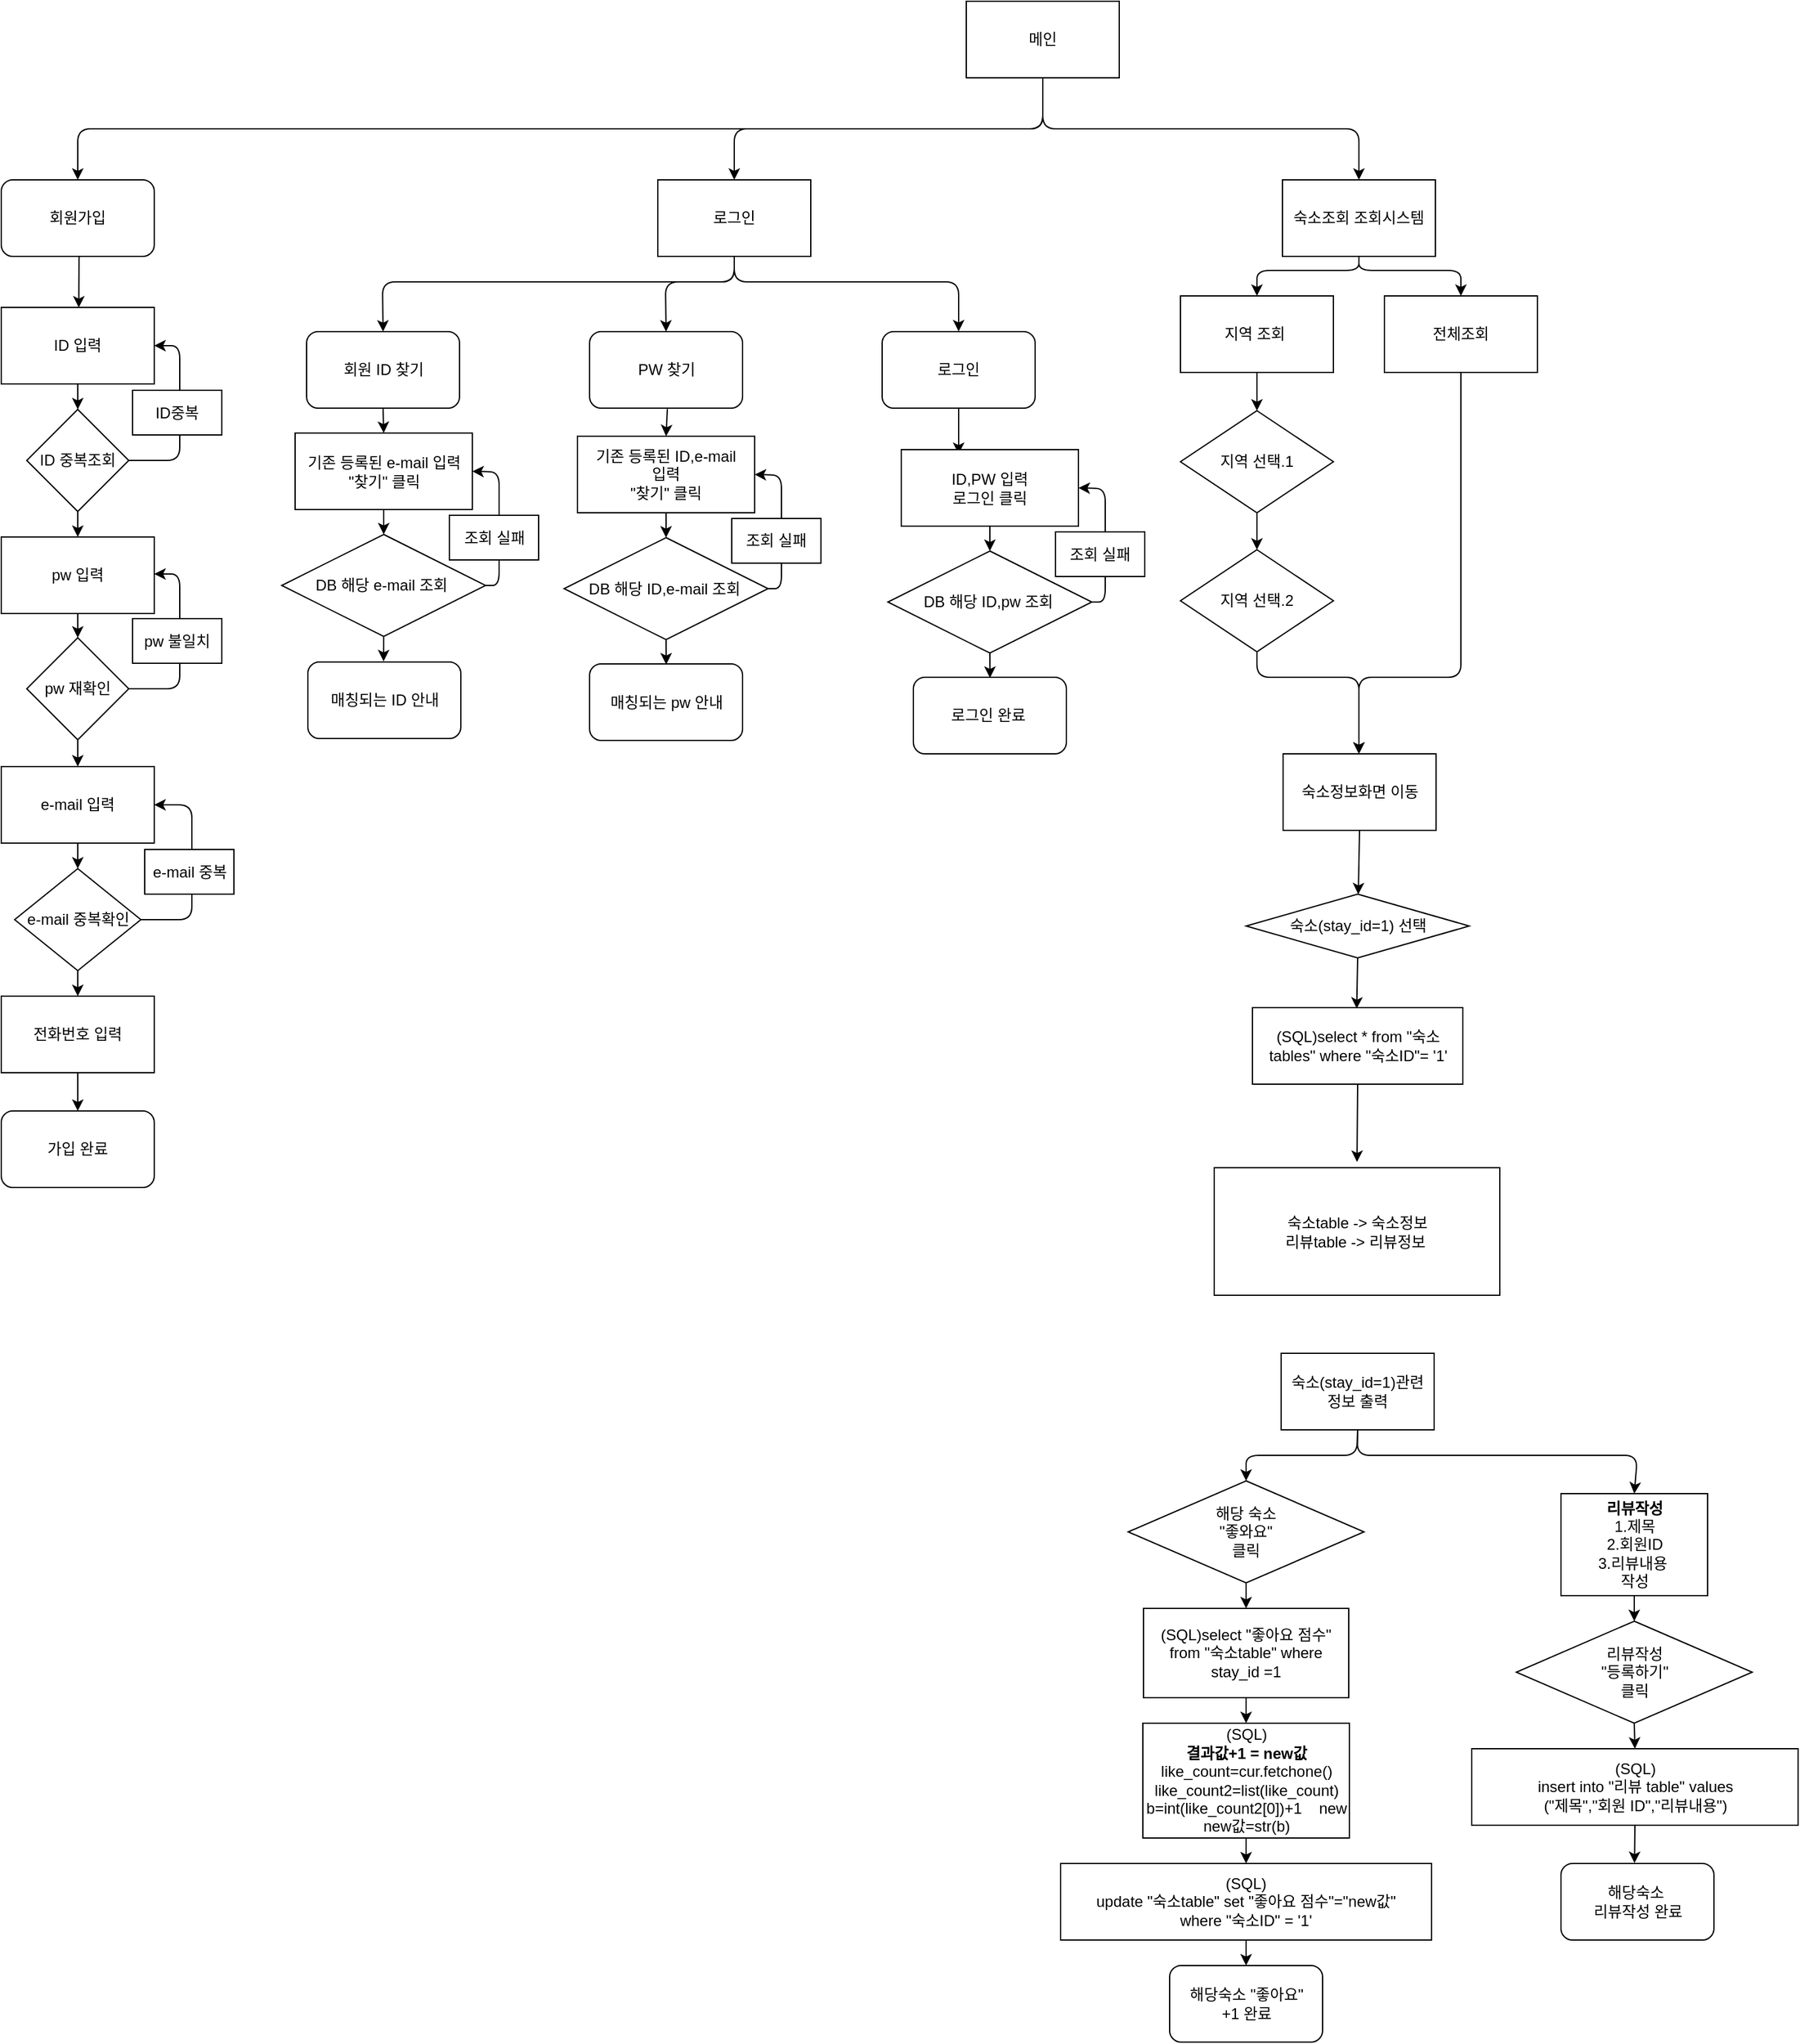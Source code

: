 <mxfile version="10.6.3" type="github"><diagram id="TiEX6sdzkqarYXxV6G8R" name="íì´ì§-1"><mxGraphModel dx="2629" dy="2206" grid="1" gridSize="10" guides="1" tooltips="1" connect="1" arrows="1" fold="1" page="1" pageScale="1" pageWidth="827" pageHeight="1169" math="0" shadow="0"><root><mxCell id="0"/><mxCell id="1" parent="0"/><mxCell id="2lV5fqTnc-w4CJdcRioH-1" value="메인" style="rounded=0;whiteSpace=wrap;html=1;" parent="1" vertex="1"><mxGeometry x="147" y="-260" width="120" height="60" as="geometry"/></mxCell><mxCell id="2lV5fqTnc-w4CJdcRioH-4" value="숙소조회 조회시스템" style="rounded=0;whiteSpace=wrap;html=1;" parent="1" vertex="1"><mxGeometry x="395" y="-120" width="120" height="60" as="geometry"/></mxCell><mxCell id="2lV5fqTnc-w4CJdcRioH-13" value="전체조회" style="rounded=0;whiteSpace=wrap;html=1;" parent="1" vertex="1"><mxGeometry x="475" y="-29" width="120" height="60" as="geometry"/></mxCell><mxCell id="2lV5fqTnc-w4CJdcRioH-14" value="지역 조회&amp;nbsp;" style="rounded=0;whiteSpace=wrap;html=1;" parent="1" vertex="1"><mxGeometry x="315" y="-29" width="120" height="60" as="geometry"/></mxCell><mxCell id="2lV5fqTnc-w4CJdcRioH-15" value="지역 선택.1" style="rhombus;whiteSpace=wrap;html=1;" parent="1" vertex="1"><mxGeometry x="315" y="61" width="120" height="80" as="geometry"/></mxCell><mxCell id="2lV5fqTnc-w4CJdcRioH-17" value="" style="endArrow=classic;html=1;exitX=0.5;exitY=1;exitDx=0;exitDy=0;entryX=0.5;entryY=0;entryDx=0;entryDy=0;" parent="1" source="2lV5fqTnc-w4CJdcRioH-14" target="2lV5fqTnc-w4CJdcRioH-15" edge="1"><mxGeometry width="50" height="50" relative="1" as="geometry"><mxPoint x="105" y="341" as="sourcePoint"/><mxPoint x="155" y="291" as="targetPoint"/></mxGeometry></mxCell><mxCell id="2lV5fqTnc-w4CJdcRioH-18" value="" style="endArrow=classic;html=1;" parent="1" edge="1"><mxGeometry width="50" height="50" relative="1" as="geometry"><mxPoint x="375" y="230" as="sourcePoint"/><mxPoint x="455" y="330" as="targetPoint"/><Array as="points"><mxPoint x="375" y="270"/><mxPoint x="455" y="270"/></Array></mxGeometry></mxCell><mxCell id="2lV5fqTnc-w4CJdcRioH-19" value="" style="endArrow=classic;html=1;exitX=0.5;exitY=1;exitDx=0;exitDy=0;" parent="1" source="2lV5fqTnc-w4CJdcRioH-13" edge="1"><mxGeometry width="50" height="50" relative="1" as="geometry"><mxPoint x="105" y="341" as="sourcePoint"/><mxPoint x="455" y="330" as="targetPoint"/><Array as="points"><mxPoint x="535" y="161"/><mxPoint x="535" y="270"/><mxPoint x="455" y="270"/></Array></mxGeometry></mxCell><mxCell id="2lV5fqTnc-w4CJdcRioH-20" value="" style="endArrow=classic;html=1;exitX=0.5;exitY=1;exitDx=0;exitDy=0;entryX=0.5;entryY=0;entryDx=0;entryDy=0;" parent="1" source="2lV5fqTnc-w4CJdcRioH-4" target="2lV5fqTnc-w4CJdcRioH-14" edge="1"><mxGeometry width="50" height="50" relative="1" as="geometry"><mxPoint x="410" y="71" as="sourcePoint"/><mxPoint x="460" y="21" as="targetPoint"/><Array as="points"><mxPoint x="455" y="-49"/><mxPoint x="375" y="-49"/></Array></mxGeometry></mxCell><mxCell id="2lV5fqTnc-w4CJdcRioH-22" value="" style="endArrow=classic;html=1;exitX=0.5;exitY=1;exitDx=0;exitDy=0;entryX=0.5;entryY=0;entryDx=0;entryDy=0;" parent="1" source="2lV5fqTnc-w4CJdcRioH-4" target="2lV5fqTnc-w4CJdcRioH-13" edge="1"><mxGeometry width="50" height="50" relative="1" as="geometry"><mxPoint x="450" y="81" as="sourcePoint"/><mxPoint x="500" y="31" as="targetPoint"/><Array as="points"><mxPoint x="455" y="-49"/><mxPoint x="535" y="-49"/></Array></mxGeometry></mxCell><mxCell id="2lV5fqTnc-w4CJdcRioH-25" value="" style="endArrow=classic;html=1;exitX=0.5;exitY=1;exitDx=0;exitDy=0;entryX=0.5;entryY=0;entryDx=0;entryDy=0;" parent="1" source="4Fy2XOee_5TcS00iUoXH-9" edge="1"><mxGeometry width="50" height="50" relative="1" as="geometry"><mxPoint x="453.259" y="496" as="sourcePoint"/><mxPoint x="453.259" y="529.793" as="targetPoint"/></mxGeometry></mxCell><mxCell id="2lV5fqTnc-w4CJdcRioH-38" value="" style="endArrow=classic;html=1;exitX=0.5;exitY=1;exitDx=0;exitDy=0;" parent="1" edge="1"><mxGeometry width="50" height="50" relative="1" as="geometry"><mxPoint x="141" y="58.833" as="sourcePoint"/><mxPoint x="141" y="95" as="targetPoint"/></mxGeometry></mxCell><mxCell id="2lV5fqTnc-w4CJdcRioH-43" value="로그인" style="rounded=0;whiteSpace=wrap;html=1;" parent="1" vertex="1"><mxGeometry x="-95" y="-120" width="120" height="60" as="geometry"/></mxCell><mxCell id="2lV5fqTnc-w4CJdcRioH-59" value="" style="endArrow=classic;html=1;exitX=0.5;exitY=1;exitDx=0;exitDy=0;entryX=0.5;entryY=0;entryDx=0;entryDy=0;" parent="1" edge="1"><mxGeometry width="50" height="50" relative="1" as="geometry"><mxPoint x="-549" y="-60.333" as="sourcePoint"/><mxPoint x="-549.207" y="-19.862" as="targetPoint"/></mxGeometry></mxCell><mxCell id="2lV5fqTnc-w4CJdcRioH-72" value="" style="endArrow=classic;html=1;exitX=0.5;exitY=1;exitDx=0;exitDy=0;entryX=0.5;entryY=0;entryDx=0;entryDy=0;" parent="1" source="2lV5fqTnc-w4CJdcRioH-43" target="4Fy2XOee_5TcS00iUoXH-91" edge="1"><mxGeometry width="50" height="50" relative="1" as="geometry"><mxPoint x="-300" y="-40" as="sourcePoint"/><mxPoint x="-219" y="-0.333" as="targetPoint"/><Array as="points"><mxPoint x="-35" y="-40"/><mxPoint x="-89" y="-40"/></Array></mxGeometry></mxCell><mxCell id="2lV5fqTnc-w4CJdcRioH-73" value="" style="endArrow=classic;html=1;exitX=0.5;exitY=1;exitDx=0;exitDy=0;entryX=0.5;entryY=0;entryDx=0;entryDy=0;" parent="1" source="2lV5fqTnc-w4CJdcRioH-43" edge="1"><mxGeometry width="50" height="50" relative="1" as="geometry"><mxPoint x="130" y="-40" as="sourcePoint"/><mxPoint x="141" y="-1.167" as="targetPoint"/><Array as="points"><mxPoint x="-35" y="-40"/><mxPoint x="141" y="-40"/></Array></mxGeometry></mxCell><mxCell id="2lV5fqTnc-w4CJdcRioH-75" value="지역 선택.2" style="rhombus;whiteSpace=wrap;html=1;" parent="1" vertex="1"><mxGeometry x="315" y="170" width="120" height="80" as="geometry"/></mxCell><mxCell id="2lV5fqTnc-w4CJdcRioH-76" value="" style="endArrow=classic;html=1;exitX=0.5;exitY=1;exitDx=0;exitDy=0;entryX=0.5;entryY=0;entryDx=0;entryDy=0;" parent="1" source="2lV5fqTnc-w4CJdcRioH-15" target="2lV5fqTnc-w4CJdcRioH-75" edge="1"><mxGeometry width="50" height="50" relative="1" as="geometry"><mxPoint x="290" y="255" as="sourcePoint"/><mxPoint x="340" y="205" as="targetPoint"/></mxGeometry></mxCell><mxCell id="2lV5fqTnc-w4CJdcRioH-77" value="" style="endArrow=classic;html=1;exitX=0.5;exitY=1;exitDx=0;exitDy=0;entryX=0.5;entryY=0;entryDx=0;entryDy=0;" parent="1" source="2lV5fqTnc-w4CJdcRioH-1" target="2lV5fqTnc-w4CJdcRioH-43" edge="1"><mxGeometry width="50" height="50" relative="1" as="geometry"><mxPoint x="20" y="-150" as="sourcePoint"/><mxPoint x="70" y="-200" as="targetPoint"/><Array as="points"><mxPoint x="207" y="-160"/><mxPoint x="-35" y="-160"/></Array></mxGeometry></mxCell><mxCell id="2lV5fqTnc-w4CJdcRioH-78" value="" style="endArrow=classic;html=1;exitX=0.5;exitY=1;exitDx=0;exitDy=0;entryX=0.5;entryY=0;entryDx=0;entryDy=0;" parent="1" source="2lV5fqTnc-w4CJdcRioH-1" target="2lV5fqTnc-w4CJdcRioH-4" edge="1"><mxGeometry width="50" height="50" relative="1" as="geometry"><mxPoint x="420" y="-180" as="sourcePoint"/><mxPoint x="470" y="-230" as="targetPoint"/><Array as="points"><mxPoint x="207" y="-160"/><mxPoint x="455" y="-160"/></Array></mxGeometry></mxCell><mxCell id="4Fy2XOee_5TcS00iUoXH-2" value="숙소(stay_id=1)관련 정보 출력" style="rounded=0;whiteSpace=wrap;html=1;" parent="1" vertex="1"><mxGeometry x="394" y="800" width="120" height="60" as="geometry"/></mxCell><mxCell id="4Fy2XOee_5TcS00iUoXH-6" value="(SQL)select &quot;좋아요 점수&quot; from &quot;숙소table&quot; where stay_id =1" style="rounded=0;whiteSpace=wrap;html=1;" parent="1" vertex="1"><mxGeometry x="286" y="1000" width="161" height="70" as="geometry"/></mxCell><mxCell id="4Fy2XOee_5TcS00iUoXH-9" value="숙소(stay_id=1) 선택" style="rhombus;whiteSpace=wrap;html=1;" parent="1" vertex="1"><mxGeometry x="366.5" y="440" width="175" height="50" as="geometry"/></mxCell><mxCell id="4Fy2XOee_5TcS00iUoXH-11" value="&lt;span&gt;(SQL)select * from &quot;숙소tables&quot; where &quot;숙소ID&quot;= '1'&lt;/span&gt;" style="rounded=0;whiteSpace=wrap;html=1;" parent="1" vertex="1"><mxGeometry x="371.5" y="529" width="165" height="60" as="geometry"/></mxCell><mxCell id="4Fy2XOee_5TcS00iUoXH-12" value="&lt;span&gt;해당 숙소&lt;br&gt;&amp;nbsp;&quot;좋와요&quot;&amp;nbsp;&lt;/span&gt;&lt;br&gt;&lt;span&gt;클릭&lt;/span&gt;" style="rhombus;whiteSpace=wrap;html=1;" parent="1" vertex="1"><mxGeometry x="274" y="900" width="185" height="80" as="geometry"/></mxCell><mxCell id="4Fy2XOee_5TcS00iUoXH-14" value="" style="endArrow=classic;html=1;exitX=0.5;exitY=1;exitDx=0;exitDy=0;" parent="1" source="4Fy2XOee_5TcS00iUoXH-11" edge="1"><mxGeometry width="50" height="50" relative="1" as="geometry"><mxPoint x="278.5" y="630" as="sourcePoint"/><mxPoint x="453.5" y="650" as="targetPoint"/></mxGeometry></mxCell><mxCell id="4Fy2XOee_5TcS00iUoXH-15" value="" style="endArrow=classic;html=1;exitX=0.5;exitY=1;exitDx=0;exitDy=0;entryX=0.5;entryY=0;entryDx=0;entryDy=0;" parent="1" source="4Fy2XOee_5TcS00iUoXH-2" target="4Fy2XOee_5TcS00iUoXH-12" edge="1"><mxGeometry width="50" height="50" relative="1" as="geometry"><mxPoint x="278.5" y="890" as="sourcePoint"/><mxPoint x="328.5" y="840" as="targetPoint"/><Array as="points"><mxPoint x="453.5" y="880"/><mxPoint x="366.5" y="880"/></Array></mxGeometry></mxCell><mxCell id="4Fy2XOee_5TcS00iUoXH-16" value="" style="endArrow=classic;html=1;exitX=0.5;exitY=1;exitDx=0;exitDy=0;entryX=0.5;entryY=0;entryDx=0;entryDy=0;" parent="1" source="4Fy2XOee_5TcS00iUoXH-12" target="4Fy2XOee_5TcS00iUoXH-6" edge="1"><mxGeometry width="50" height="50" relative="1" as="geometry"><mxPoint x="158.5" y="1000" as="sourcePoint"/><mxPoint x="208.5" y="950" as="targetPoint"/></mxGeometry></mxCell><mxCell id="4Fy2XOee_5TcS00iUoXH-17" value="(SQL)&lt;div&gt;&lt;b&gt;결과값+1 = new값&lt;/b&gt;&lt;/div&gt;&lt;div&gt;like_count=cur.fetchone()&lt;/div&gt;&lt;div&gt;&lt;span&gt;like_count2=list(like_count)&lt;/span&gt;&lt;br&gt;&lt;/div&gt;&lt;div&gt;&lt;span&gt;b=int(like_count2[0])+1&lt;/span&gt;&lt;span&gt;&amp;nbsp; &amp;nbsp; new new값=str(b)&lt;/span&gt;&lt;br&gt;&lt;/div&gt;" style="rounded=0;whiteSpace=wrap;html=1;" parent="1" vertex="1"><mxGeometry x="285.5" y="1090" width="162" height="90" as="geometry"/></mxCell><mxCell id="4Fy2XOee_5TcS00iUoXH-18" value="" style="endArrow=classic;html=1;exitX=0.5;exitY=1;exitDx=0;exitDy=0;entryX=0.5;entryY=0;entryDx=0;entryDy=0;" parent="1" source="4Fy2XOee_5TcS00iUoXH-6" target="4Fy2XOee_5TcS00iUoXH-17" edge="1"><mxGeometry width="50" height="50" relative="1" as="geometry"><mxPoint x="228.5" y="1130" as="sourcePoint"/><mxPoint x="278.5" y="1080" as="targetPoint"/></mxGeometry></mxCell><mxCell id="4Fy2XOee_5TcS00iUoXH-19" value="(SQL)&lt;br&gt;update &quot;숙소table&quot; set &quot;좋아요 점수&quot;=&quot;new값&quot;&lt;br&gt;where &quot;숙소ID&quot; = '1'" style="rounded=0;whiteSpace=wrap;html=1;" parent="1" vertex="1"><mxGeometry x="221" y="1200" width="291" height="60" as="geometry"/></mxCell><mxCell id="4Fy2XOee_5TcS00iUoXH-20" value="" style="endArrow=classic;html=1;exitX=0.5;exitY=1;exitDx=0;exitDy=0;entryX=0.5;entryY=0;entryDx=0;entryDy=0;" parent="1" source="4Fy2XOee_5TcS00iUoXH-17" target="4Fy2XOee_5TcS00iUoXH-19" edge="1"><mxGeometry width="50" height="50" relative="1" as="geometry"><mxPoint x="148.5" y="1200" as="sourcePoint"/><mxPoint x="198.5" y="1150" as="targetPoint"/></mxGeometry></mxCell><mxCell id="4Fy2XOee_5TcS00iUoXH-21" value="해당숙소 &quot;좋아요&quot;&lt;br&gt;+1 완료&lt;br&gt;" style="rounded=1;whiteSpace=wrap;html=1;" parent="1" vertex="1"><mxGeometry x="306.5" y="1280" width="120" height="60" as="geometry"/></mxCell><mxCell id="4Fy2XOee_5TcS00iUoXH-23" value="" style="endArrow=classic;html=1;exitX=0.5;exitY=1;exitDx=0;exitDy=0;entryX=0.5;entryY=0;entryDx=0;entryDy=0;" parent="1" source="4Fy2XOee_5TcS00iUoXH-19" target="4Fy2XOee_5TcS00iUoXH-21" edge="1"><mxGeometry width="50" height="50" relative="1" as="geometry"><mxPoint x="208.5" y="1330" as="sourcePoint"/><mxPoint x="258.5" y="1280" as="targetPoint"/></mxGeometry></mxCell><mxCell id="4Fy2XOee_5TcS00iUoXH-24" value="(SQL)&lt;br&gt;insert into &quot;리뷰 table&quot; values&lt;br&gt;(&quot;제목&quot;,&quot;회원 ID&quot;,&quot;리뷰내용&quot;)" style="rounded=0;whiteSpace=wrap;html=1;" parent="1" vertex="1"><mxGeometry x="543.5" y="1110" width="256" height="60" as="geometry"/></mxCell><mxCell id="4Fy2XOee_5TcS00iUoXH-25" value="리뷰작성&lt;br&gt;&quot;등록하기&quot;&lt;br&gt;클릭&lt;br&gt;" style="rhombus;whiteSpace=wrap;html=1;" parent="1" vertex="1"><mxGeometry x="578.5" y="1010" width="185" height="80" as="geometry"/></mxCell><mxCell id="4Fy2XOee_5TcS00iUoXH-26" value="" style="endArrow=classic;html=1;exitX=0.5;exitY=1;exitDx=0;exitDy=0;entryX=0.5;entryY=0;entryDx=0;entryDy=0;" parent="1" source="4Fy2XOee_5TcS00iUoXH-25" target="4Fy2XOee_5TcS00iUoXH-24" edge="1"><mxGeometry width="50" height="50" relative="1" as="geometry"><mxPoint x="463" y="1120" as="sourcePoint"/><mxPoint x="513" y="1070" as="targetPoint"/></mxGeometry></mxCell><mxCell id="4Fy2XOee_5TcS00iUoXH-28" value="" style="endArrow=classic;html=1;exitX=0.5;exitY=1;exitDx=0;exitDy=0;entryX=0.5;entryY=0;entryDx=0;entryDy=0;" parent="1" source="4Fy2XOee_5TcS00iUoXH-24" edge="1"><mxGeometry width="50" height="50" relative="1" as="geometry"><mxPoint x="854.5" y="1310" as="sourcePoint"/><mxPoint x="671.167" y="1199.667" as="targetPoint"/></mxGeometry></mxCell><mxCell id="4Fy2XOee_5TcS00iUoXH-31" value="해당숙소&amp;nbsp;&lt;br&gt;리뷰작성 완료&lt;br&gt;" style="rounded=1;whiteSpace=wrap;html=1;" parent="1" vertex="1"><mxGeometry x="613.5" y="1200" width="120" height="60" as="geometry"/></mxCell><mxCell id="4Fy2XOee_5TcS00iUoXH-34" value="" style="endArrow=classic;html=1;exitX=0.5;exitY=1;exitDx=0;exitDy=0;entryX=0.5;entryY=0;entryDx=0;entryDy=0;" parent="1" source="4Fy2XOee_5TcS00iUoXH-2" target="4Fy2XOee_5TcS00iUoXH-35" edge="1"><mxGeometry width="50" height="50" relative="1" as="geometry"><mxPoint x="558.5" y="930" as="sourcePoint"/><mxPoint x="673.5" y="920" as="targetPoint"/><Array as="points"><mxPoint x="453.5" y="880"/><mxPoint x="673.5" y="880"/></Array></mxGeometry></mxCell><mxCell id="4Fy2XOee_5TcS00iUoXH-35" value="&lt;b&gt;리뷰작성&lt;/b&gt;&lt;br&gt;1.제목&lt;br&gt;2.회원ID&lt;br&gt;3.리뷰내용&amp;nbsp;&lt;br&gt;작성&lt;br&gt;" style="rounded=0;whiteSpace=wrap;html=1;" parent="1" vertex="1"><mxGeometry x="613.5" y="910" width="115" height="80" as="geometry"/></mxCell><mxCell id="4Fy2XOee_5TcS00iUoXH-36" value="" style="endArrow=classic;html=1;exitX=0.5;exitY=1;exitDx=0;exitDy=0;entryX=0.5;entryY=0;entryDx=0;entryDy=0;" parent="1" source="4Fy2XOee_5TcS00iUoXH-35" target="4Fy2XOee_5TcS00iUoXH-25" edge="1"><mxGeometry width="50" height="50" relative="1" as="geometry"><mxPoint x="778.5" y="1050" as="sourcePoint"/><mxPoint x="828.5" y="1000" as="targetPoint"/></mxGeometry></mxCell><mxCell id="4Fy2XOee_5TcS00iUoXH-41" value="ID 입력" style="rounded=0;whiteSpace=wrap;html=1;" parent="1" vertex="1"><mxGeometry x="-610" y="-20" width="120" height="60" as="geometry"/></mxCell><mxCell id="4Fy2XOee_5TcS00iUoXH-42" value="ID 중복조회" style="rhombus;whiteSpace=wrap;html=1;" parent="1" vertex="1"><mxGeometry x="-590" y="60" width="80" height="80" as="geometry"/></mxCell><mxCell id="4Fy2XOee_5TcS00iUoXH-43" value="pw 입력" style="rounded=0;whiteSpace=wrap;html=1;" parent="1" vertex="1"><mxGeometry x="-610" y="160" width="120" height="60" as="geometry"/></mxCell><mxCell id="4Fy2XOee_5TcS00iUoXH-44" value="pw 재확인" style="rhombus;whiteSpace=wrap;html=1;" parent="1" vertex="1"><mxGeometry x="-590" y="239" width="80" height="80" as="geometry"/></mxCell><mxCell id="4Fy2XOee_5TcS00iUoXH-45" value="e-mail 입력" style="rounded=0;whiteSpace=wrap;html=1;" parent="1" vertex="1"><mxGeometry x="-610" y="340" width="120" height="60" as="geometry"/></mxCell><mxCell id="4Fy2XOee_5TcS00iUoXH-46" value="e-mail 중복확인" style="rhombus;whiteSpace=wrap;html=1;" parent="1" vertex="1"><mxGeometry x="-599.5" y="420" width="99" height="80" as="geometry"/></mxCell><mxCell id="4Fy2XOee_5TcS00iUoXH-47" value="전화번호 입력" style="rounded=0;whiteSpace=wrap;html=1;" parent="1" vertex="1"><mxGeometry x="-610" y="520" width="120" height="60" as="geometry"/></mxCell><mxCell id="4Fy2XOee_5TcS00iUoXH-49" value="회원가입" style="rounded=1;whiteSpace=wrap;html=1;" parent="1" vertex="1"><mxGeometry x="-610" y="-120" width="120" height="60" as="geometry"/></mxCell><mxCell id="4Fy2XOee_5TcS00iUoXH-50" value="가입 완료" style="rounded=1;whiteSpace=wrap;html=1;" parent="1" vertex="1"><mxGeometry x="-610" y="610" width="120" height="60" as="geometry"/></mxCell><mxCell id="4Fy2XOee_5TcS00iUoXH-52" value="" style="endArrow=classic;html=1;exitX=0.5;exitY=1;exitDx=0;exitDy=0;" parent="1" source="4Fy2XOee_5TcS00iUoXH-41" target="4Fy2XOee_5TcS00iUoXH-42" edge="1"><mxGeometry width="50" height="50" relative="1" as="geometry"><mxPoint x="-735" y="260" as="sourcePoint"/><mxPoint x="-685" y="210" as="targetPoint"/></mxGeometry></mxCell><mxCell id="4Fy2XOee_5TcS00iUoXH-53" value="" style="endArrow=classic;html=1;exitX=0.5;exitY=1;exitDx=0;exitDy=0;entryX=0.5;entryY=0;entryDx=0;entryDy=0;" parent="1" source="4Fy2XOee_5TcS00iUoXH-42" target="4Fy2XOee_5TcS00iUoXH-43" edge="1"><mxGeometry width="50" height="50" relative="1" as="geometry"><mxPoint x="-675" y="230" as="sourcePoint"/><mxPoint x="-625" y="180" as="targetPoint"/></mxGeometry></mxCell><mxCell id="4Fy2XOee_5TcS00iUoXH-54" value="" style="endArrow=classic;html=1;exitX=0.5;exitY=1;exitDx=0;exitDy=0;entryX=0.5;entryY=0;entryDx=0;entryDy=0;" parent="1" source="4Fy2XOee_5TcS00iUoXH-43" target="4Fy2XOee_5TcS00iUoXH-44" edge="1"><mxGeometry width="50" height="50" relative="1" as="geometry"><mxPoint x="-675" y="240" as="sourcePoint"/><mxPoint x="-625" y="190" as="targetPoint"/></mxGeometry></mxCell><mxCell id="4Fy2XOee_5TcS00iUoXH-55" value="" style="endArrow=classic;html=1;exitX=0.5;exitY=1;exitDx=0;exitDy=0;" parent="1" source="4Fy2XOee_5TcS00iUoXH-44" target="4Fy2XOee_5TcS00iUoXH-45" edge="1"><mxGeometry width="50" height="50" relative="1" as="geometry"><mxPoint x="-695" y="360" as="sourcePoint"/><mxPoint x="-645" y="310" as="targetPoint"/></mxGeometry></mxCell><mxCell id="4Fy2XOee_5TcS00iUoXH-56" value="" style="endArrow=classic;html=1;exitX=0.5;exitY=1;exitDx=0;exitDy=0;entryX=0.5;entryY=0;entryDx=0;entryDy=0;" parent="1" source="4Fy2XOee_5TcS00iUoXH-45" target="4Fy2XOee_5TcS00iUoXH-46" edge="1"><mxGeometry width="50" height="50" relative="1" as="geometry"><mxPoint x="-695" y="480" as="sourcePoint"/><mxPoint x="-645" y="430" as="targetPoint"/></mxGeometry></mxCell><mxCell id="4Fy2XOee_5TcS00iUoXH-57" value="" style="endArrow=classic;html=1;exitX=0.5;exitY=1;exitDx=0;exitDy=0;entryX=0.5;entryY=0;entryDx=0;entryDy=0;" parent="1" source="4Fy2XOee_5TcS00iUoXH-46" target="4Fy2XOee_5TcS00iUoXH-47" edge="1"><mxGeometry width="50" height="50" relative="1" as="geometry"><mxPoint x="-795" y="530" as="sourcePoint"/><mxPoint x="-745" y="480" as="targetPoint"/></mxGeometry></mxCell><mxCell id="4Fy2XOee_5TcS00iUoXH-58" value="" style="endArrow=classic;html=1;exitX=0.5;exitY=1;exitDx=0;exitDy=0;entryX=0.5;entryY=0;entryDx=0;entryDy=0;" parent="1" source="4Fy2XOee_5TcS00iUoXH-47" target="4Fy2XOee_5TcS00iUoXH-50" edge="1"><mxGeometry width="50" height="50" relative="1" as="geometry"><mxPoint x="-765" y="620" as="sourcePoint"/><mxPoint x="-715" y="570" as="targetPoint"/></mxGeometry></mxCell><mxCell id="4Fy2XOee_5TcS00iUoXH-60" value="" style="endArrow=classic;html=1;exitX=1;exitY=0.5;exitDx=0;exitDy=0;entryX=1;entryY=0.5;entryDx=0;entryDy=0;" parent="1" source="4Fy2XOee_5TcS00iUoXH-42" target="4Fy2XOee_5TcS00iUoXH-41" edge="1"><mxGeometry width="50" height="50" relative="1" as="geometry"><mxPoint x="-509.765" y="103.529" as="sourcePoint"/><mxPoint x="-489.765" y="-3.529" as="targetPoint"/><Array as="points"><mxPoint x="-470" y="100"/><mxPoint x="-470" y="10"/></Array></mxGeometry></mxCell><mxCell id="4Fy2XOee_5TcS00iUoXH-61" value="ID중복" style="rounded=0;whiteSpace=wrap;html=1;" parent="1" vertex="1"><mxGeometry x="-507" y="45" width="70" height="35" as="geometry"/></mxCell><mxCell id="4Fy2XOee_5TcS00iUoXH-62" value="" style="endArrow=classic;html=1;exitX=1;exitY=0.5;exitDx=0;exitDy=0;entryX=1;entryY=0.5;entryDx=0;entryDy=0;" parent="1" edge="1"><mxGeometry width="50" height="50" relative="1" as="geometry"><mxPoint x="-510" y="279" as="sourcePoint"/><mxPoint x="-490" y="189" as="targetPoint"/><Array as="points"><mxPoint x="-470" y="279"/><mxPoint x="-470" y="189"/></Array></mxGeometry></mxCell><mxCell id="4Fy2XOee_5TcS00iUoXH-63" value="pw 불일치" style="rounded=0;whiteSpace=wrap;html=1;" parent="1" vertex="1"><mxGeometry x="-507" y="224" width="70" height="35" as="geometry"/></mxCell><mxCell id="4Fy2XOee_5TcS00iUoXH-64" value="" style="endArrow=classic;html=1;exitX=1;exitY=0.5;exitDx=0;exitDy=0;entryX=1;entryY=0.5;entryDx=0;entryDy=0;" parent="1" target="4Fy2XOee_5TcS00iUoXH-45" edge="1"><mxGeometry width="50" height="50" relative="1" as="geometry"><mxPoint x="-500.5" y="460" as="sourcePoint"/><mxPoint x="-480.5" y="370" as="targetPoint"/><Array as="points"><mxPoint x="-460.5" y="460"/><mxPoint x="-460.5" y="370"/></Array></mxGeometry></mxCell><mxCell id="4Fy2XOee_5TcS00iUoXH-65" value="e-mail 중복" style="rounded=0;whiteSpace=wrap;html=1;" parent="1" vertex="1"><mxGeometry x="-497.5" y="405" width="70" height="35" as="geometry"/></mxCell><mxCell id="4Fy2XOee_5TcS00iUoXH-67" value="DB 해당 e-mail 조회&amp;nbsp;" style="rhombus;whiteSpace=wrap;html=1;" parent="1" vertex="1"><mxGeometry x="-390" y="158" width="160" height="80" as="geometry"/></mxCell><mxCell id="4Fy2XOee_5TcS00iUoXH-68" value="" style="endArrow=classic;html=1;exitX=0.5;exitY=1;exitDx=0;exitDy=0;entryX=0.5;entryY=0;entryDx=0;entryDy=0;" parent="1" target="4Fy2XOee_5TcS00iUoXH-76" edge="1"><mxGeometry width="50" height="50" relative="1" as="geometry"><mxPoint x="-310.5" y="59.2" as="sourcePoint"/><mxPoint x="-310.5" y="78" as="targetPoint"/></mxGeometry></mxCell><mxCell id="4Fy2XOee_5TcS00iUoXH-72" value="" style="endArrow=classic;html=1;exitX=0.5;exitY=1;exitDx=0;exitDy=0;entryX=0.5;entryY=0;entryDx=0;entryDy=0;" parent="1" source="2lV5fqTnc-w4CJdcRioH-43" target="4Fy2XOee_5TcS00iUoXH-73" edge="1"><mxGeometry width="50" height="50" relative="1" as="geometry"><mxPoint x="-229.397" y="-58.362" as="sourcePoint"/><mxPoint x="-421" y="1.2" as="targetPoint"/><Array as="points"><mxPoint x="-35" y="-40"/><mxPoint x="-311" y="-40"/></Array></mxGeometry></mxCell><mxCell id="4Fy2XOee_5TcS00iUoXH-73" value="회원 ID 찾기" style="rounded=1;whiteSpace=wrap;html=1;" parent="1" vertex="1"><mxGeometry x="-370.5" y="-1" width="120" height="60" as="geometry"/></mxCell><mxCell id="4Fy2XOee_5TcS00iUoXH-76" value="기존 등록된 e-mail 입력&lt;br&gt;&quot;찾기&quot; 클릭&lt;br&gt;" style="rounded=0;whiteSpace=wrap;html=1;" parent="1" vertex="1"><mxGeometry x="-379.5" y="78.5" width="139" height="60" as="geometry"/></mxCell><mxCell id="4Fy2XOee_5TcS00iUoXH-77" value="" style="endArrow=classic;html=1;exitX=0.5;exitY=1;exitDx=0;exitDy=0;" parent="1" source="4Fy2XOee_5TcS00iUoXH-67" edge="1"><mxGeometry width="50" height="50" relative="1" as="geometry"><mxPoint x="-303.3" y="238" as="sourcePoint"/><mxPoint x="-310.1" y="257.5" as="targetPoint"/></mxGeometry></mxCell><mxCell id="4Fy2XOee_5TcS00iUoXH-78" value="" style="endArrow=classic;html=1;exitX=0.5;exitY=1;exitDx=0;exitDy=0;entryX=0.5;entryY=0;entryDx=0;entryDy=0;" parent="1" source="4Fy2XOee_5TcS00iUoXH-76" target="4Fy2XOee_5TcS00iUoXH-67" edge="1"><mxGeometry width="50" height="50" relative="1" as="geometry"><mxPoint x="-479.5" y="198" as="sourcePoint"/><mxPoint x="-429.5" y="148" as="targetPoint"/></mxGeometry></mxCell><mxCell id="4Fy2XOee_5TcS00iUoXH-79" value="" style="endArrow=classic;html=1;exitX=1;exitY=0.5;exitDx=0;exitDy=0;entryX=1;entryY=0.5;entryDx=0;entryDy=0;" parent="1" source="4Fy2XOee_5TcS00iUoXH-67" target="4Fy2XOee_5TcS00iUoXH-76" edge="1"><mxGeometry width="50" height="50" relative="1" as="geometry"><mxPoint x="-469.5" y="218" as="sourcePoint"/><mxPoint x="-419.5" y="168" as="targetPoint"/><Array as="points"><mxPoint x="-219.5" y="198"/><mxPoint x="-219.5" y="109"/></Array></mxGeometry></mxCell><mxCell id="4Fy2XOee_5TcS00iUoXH-80" value="조회 실패" style="rounded=0;whiteSpace=wrap;html=1;" parent="1" vertex="1"><mxGeometry x="-258.5" y="143" width="70" height="35" as="geometry"/></mxCell><mxCell id="4Fy2XOee_5TcS00iUoXH-83" value="DB 해당 ID,e-mail 조회&amp;nbsp;" style="rhombus;whiteSpace=wrap;html=1;" parent="1" vertex="1"><mxGeometry x="-168.5" y="160.5" width="160" height="80" as="geometry"/></mxCell><mxCell id="4Fy2XOee_5TcS00iUoXH-84" value="기존 등록된 ID,e-mail &lt;br&gt;입력&lt;br&gt;&quot;찾기&quot; 클릭&lt;br&gt;" style="rounded=0;whiteSpace=wrap;html=1;" parent="1" vertex="1"><mxGeometry x="-158" y="81" width="139" height="60" as="geometry"/></mxCell><mxCell id="4Fy2XOee_5TcS00iUoXH-86" value="" style="endArrow=classic;html=1;exitX=0.5;exitY=1;exitDx=0;exitDy=0;" parent="1" source="4Fy2XOee_5TcS00iUoXH-83" edge="1"><mxGeometry width="50" height="50" relative="1" as="geometry"><mxPoint x="-81.8" y="240.5" as="sourcePoint"/><mxPoint x="-88.399" y="260" as="targetPoint"/></mxGeometry></mxCell><mxCell id="4Fy2XOee_5TcS00iUoXH-87" value="" style="endArrow=classic;html=1;exitX=0.5;exitY=1;exitDx=0;exitDy=0;entryX=0.5;entryY=0;entryDx=0;entryDy=0;" parent="1" source="4Fy2XOee_5TcS00iUoXH-84" target="4Fy2XOee_5TcS00iUoXH-83" edge="1"><mxGeometry width="50" height="50" relative="1" as="geometry"><mxPoint x="-258" y="200.5" as="sourcePoint"/><mxPoint x="-208" y="150.5" as="targetPoint"/></mxGeometry></mxCell><mxCell id="4Fy2XOee_5TcS00iUoXH-88" value="" style="endArrow=classic;html=1;exitX=1;exitY=0.5;exitDx=0;exitDy=0;entryX=1;entryY=0.5;entryDx=0;entryDy=0;" parent="1" source="4Fy2XOee_5TcS00iUoXH-83" target="4Fy2XOee_5TcS00iUoXH-84" edge="1"><mxGeometry width="50" height="50" relative="1" as="geometry"><mxPoint x="-248" y="220.5" as="sourcePoint"/><mxPoint x="-198" y="170.5" as="targetPoint"/><Array as="points"><mxPoint x="2" y="200.5"/><mxPoint x="2" y="111.5"/></Array></mxGeometry></mxCell><mxCell id="4Fy2XOee_5TcS00iUoXH-89" value="조회 실패" style="rounded=0;whiteSpace=wrap;html=1;" parent="1" vertex="1"><mxGeometry x="-37" y="145.5" width="70" height="35" as="geometry"/></mxCell><mxCell id="4Fy2XOee_5TcS00iUoXH-90" value="" style="endArrow=classic;html=1;exitX=0.5;exitY=1;exitDx=0;exitDy=0;entryX=0.5;entryY=0;entryDx=0;entryDy=0;" parent="1" target="4Fy2XOee_5TcS00iUoXH-84" edge="1"><mxGeometry width="50" height="50" relative="1" as="geometry"><mxPoint x="-87.5" y="59.667" as="sourcePoint"/><mxPoint x="-278.914" y="90.828" as="targetPoint"/></mxGeometry></mxCell><mxCell id="4Fy2XOee_5TcS00iUoXH-91" value="&lt;span&gt;PW 찾기&lt;/span&gt;" style="rounded=1;whiteSpace=wrap;html=1;" parent="1" vertex="1"><mxGeometry x="-148.5" y="-1" width="120" height="60" as="geometry"/></mxCell><mxCell id="4Fy2XOee_5TcS00iUoXH-92" value="&lt;span&gt;매칭되는 pw 안내&lt;/span&gt;" style="rounded=1;whiteSpace=wrap;html=1;" parent="1" vertex="1"><mxGeometry x="-148.5" y="259.5" width="120" height="60" as="geometry"/></mxCell><mxCell id="4Fy2XOee_5TcS00iUoXH-93" value="매칭되는 ID 안내" style="rounded=1;whiteSpace=wrap;html=1;" parent="1" vertex="1"><mxGeometry x="-369.5" y="258" width="120" height="60" as="geometry"/></mxCell><mxCell id="4Fy2XOee_5TcS00iUoXH-94" value="로그인" style="rounded=1;whiteSpace=wrap;html=1;" parent="1" vertex="1"><mxGeometry x="81" y="-1" width="120" height="60" as="geometry"/></mxCell><mxCell id="4Fy2XOee_5TcS00iUoXH-96" value="DB 해당 ID,pw 조회&amp;nbsp;" style="rhombus;whiteSpace=wrap;html=1;" parent="1" vertex="1"><mxGeometry x="85.5" y="171" width="160" height="80" as="geometry"/></mxCell><mxCell id="4Fy2XOee_5TcS00iUoXH-97" value="ID,PW 입력&lt;br&gt;로그인 클릭&lt;br&gt;" style="rounded=0;whiteSpace=wrap;html=1;" parent="1" vertex="1"><mxGeometry x="96" y="91.5" width="139" height="60" as="geometry"/></mxCell><mxCell id="4Fy2XOee_5TcS00iUoXH-98" value="" style="endArrow=classic;html=1;exitX=0.5;exitY=1;exitDx=0;exitDy=0;" parent="1" source="4Fy2XOee_5TcS00iUoXH-96" edge="1"><mxGeometry width="50" height="50" relative="1" as="geometry"><mxPoint x="172.2" y="251" as="sourcePoint"/><mxPoint x="165.601" y="270.5" as="targetPoint"/></mxGeometry></mxCell><mxCell id="4Fy2XOee_5TcS00iUoXH-99" value="" style="endArrow=classic;html=1;exitX=0.5;exitY=1;exitDx=0;exitDy=0;entryX=0.5;entryY=0;entryDx=0;entryDy=0;" parent="1" source="4Fy2XOee_5TcS00iUoXH-97" target="4Fy2XOee_5TcS00iUoXH-96" edge="1"><mxGeometry width="50" height="50" relative="1" as="geometry"><mxPoint x="-4" y="211" as="sourcePoint"/><mxPoint x="46" y="161" as="targetPoint"/></mxGeometry></mxCell><mxCell id="4Fy2XOee_5TcS00iUoXH-100" value="" style="endArrow=classic;html=1;exitX=1;exitY=0.5;exitDx=0;exitDy=0;entryX=1;entryY=0.5;entryDx=0;entryDy=0;" parent="1" source="4Fy2XOee_5TcS00iUoXH-96" target="4Fy2XOee_5TcS00iUoXH-97" edge="1"><mxGeometry width="50" height="50" relative="1" as="geometry"><mxPoint x="6" y="231" as="sourcePoint"/><mxPoint x="56" y="181" as="targetPoint"/><Array as="points"><mxPoint x="256" y="211"/><mxPoint x="256" y="122"/></Array></mxGeometry></mxCell><mxCell id="4Fy2XOee_5TcS00iUoXH-101" value="조회 실패" style="rounded=0;whiteSpace=wrap;html=1;" parent="1" vertex="1"><mxGeometry x="217" y="156" width="70" height="35" as="geometry"/></mxCell><mxCell id="4Fy2XOee_5TcS00iUoXH-102" value="로그인 완료&amp;nbsp;" style="rounded=1;whiteSpace=wrap;html=1;" parent="1" vertex="1"><mxGeometry x="105.5" y="270" width="120" height="60" as="geometry"/></mxCell><mxCell id="4Fy2XOee_5TcS00iUoXH-103" value="숙소table -&amp;gt; 숙소정보&lt;br&gt;리뷰table -&amp;gt; 리뷰정보&amp;nbsp;&lt;br&gt;" style="rounded=0;whiteSpace=wrap;html=1;" parent="1" vertex="1"><mxGeometry x="341.5" y="654.5" width="224" height="100" as="geometry"/></mxCell><mxCell id="4Fy2XOee_5TcS00iUoXH-104" value="" style="endArrow=classic;html=1;entryX=0.5;entryY=0;entryDx=0;entryDy=0;exitX=0.5;exitY=1;exitDx=0;exitDy=0;" parent="1" source="2lV5fqTnc-w4CJdcRioH-1" target="4Fy2XOee_5TcS00iUoXH-49" edge="1"><mxGeometry width="50" height="50" relative="1" as="geometry"><mxPoint x="210" y="-200" as="sourcePoint"/><mxPoint x="-25" y="-110.667" as="targetPoint"/><Array as="points"><mxPoint x="207" y="-160"/><mxPoint x="-550" y="-160"/></Array></mxGeometry></mxCell><mxCell id="4Fy2XOee_5TcS00iUoXH-105" value="숙소정보화면 이동" style="rounded=0;whiteSpace=wrap;html=1;" parent="1" vertex="1"><mxGeometry x="395.5" y="330" width="120" height="60" as="geometry"/></mxCell><mxCell id="4Fy2XOee_5TcS00iUoXH-108" value="" style="endArrow=classic;html=1;exitX=0.5;exitY=1;exitDx=0;exitDy=0;" parent="1" source="4Fy2XOee_5TcS00iUoXH-105" target="4Fy2XOee_5TcS00iUoXH-9" edge="1"><mxGeometry width="50" height="50" relative="1" as="geometry"><mxPoint x="330" y="420" as="sourcePoint"/><mxPoint x="380" y="370" as="targetPoint"/></mxGeometry></mxCell></root></mxGraphModel></diagram></mxfile>